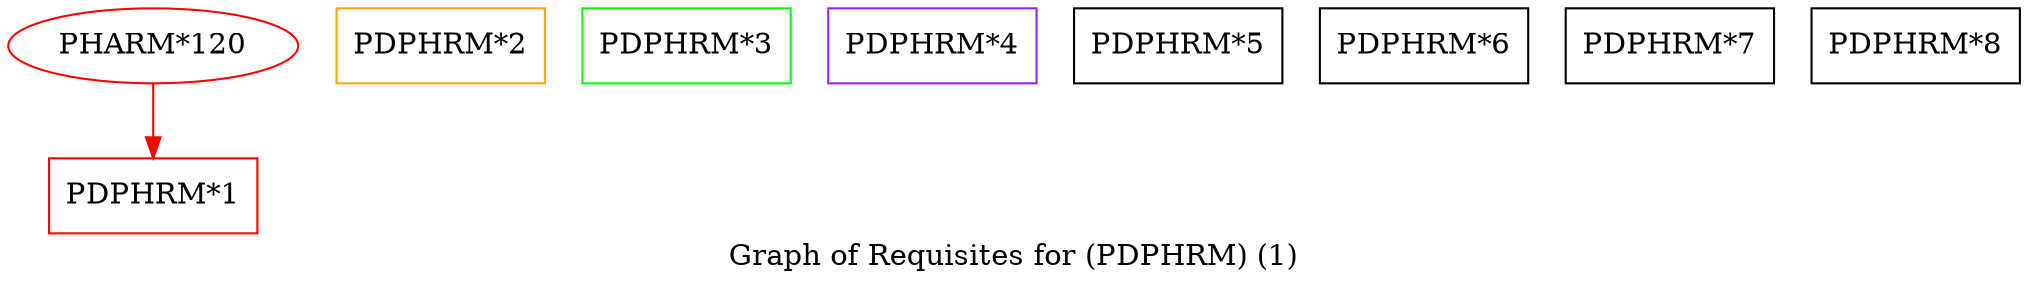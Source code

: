 strict digraph "" {
	graph [bb="0,0,965.54,131",
		label="Graph of Requisites for (PDPHRM) (1)",
		lheight=0.21,
		lp="482.77,11.5",
		lwidth=3.81
	];
	node [label="\N"];
	"PDPHRM*1"	[color=red,
		height=0.5,
		pos="69.544,41",
		shape=box,
		width=1.3889];
	"PHARM*120"	[color=red,
		height=0.5,
		pos="69.544,113",
		width=1.9318];
	"PHARM*120" -> "PDPHRM*1"	[color=red,
		pos="e,69.544,59.104 69.544,94.697 69.544,86.983 69.544,77.712 69.544,69.112"];
	"PDPHRM*2"	[color=orange,
		height=0.5,
		pos="207.54,113",
		shape=box,
		width=1.3889];
	"PDPHRM*3"	[color=green,
		height=0.5,
		pos="325.54,113",
		shape=box,
		width=1.3889];
	"PDPHRM*4"	[color=purple,
		height=0.5,
		pos="443.54,113",
		shape=box,
		width=1.3889];
	"PDPHRM*5"	[height=0.5,
		pos="561.54,113",
		shape=box,
		width=1.3889];
	"PDPHRM*6"	[height=0.5,
		pos="679.54,113",
		shape=box,
		width=1.3889];
	"PDPHRM*7"	[height=0.5,
		pos="797.54,113",
		shape=box,
		width=1.3889];
	"PDPHRM*8"	[height=0.5,
		pos="915.54,113",
		shape=box,
		width=1.3889];
}
